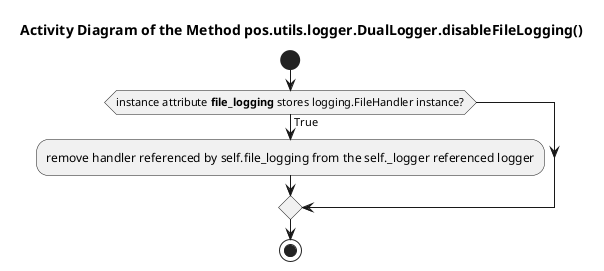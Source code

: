 @startuml

title Activity Diagram of the Method pos.utils.logger.DualLogger.disableFileLogging()

start

if (instance attribute <b>file_logging</b> stores logging.FileHandler instance?) then (True)
    :remove handler referenced by self.file_logging from the self._logger referenced logger;
endif

stop

@enduml